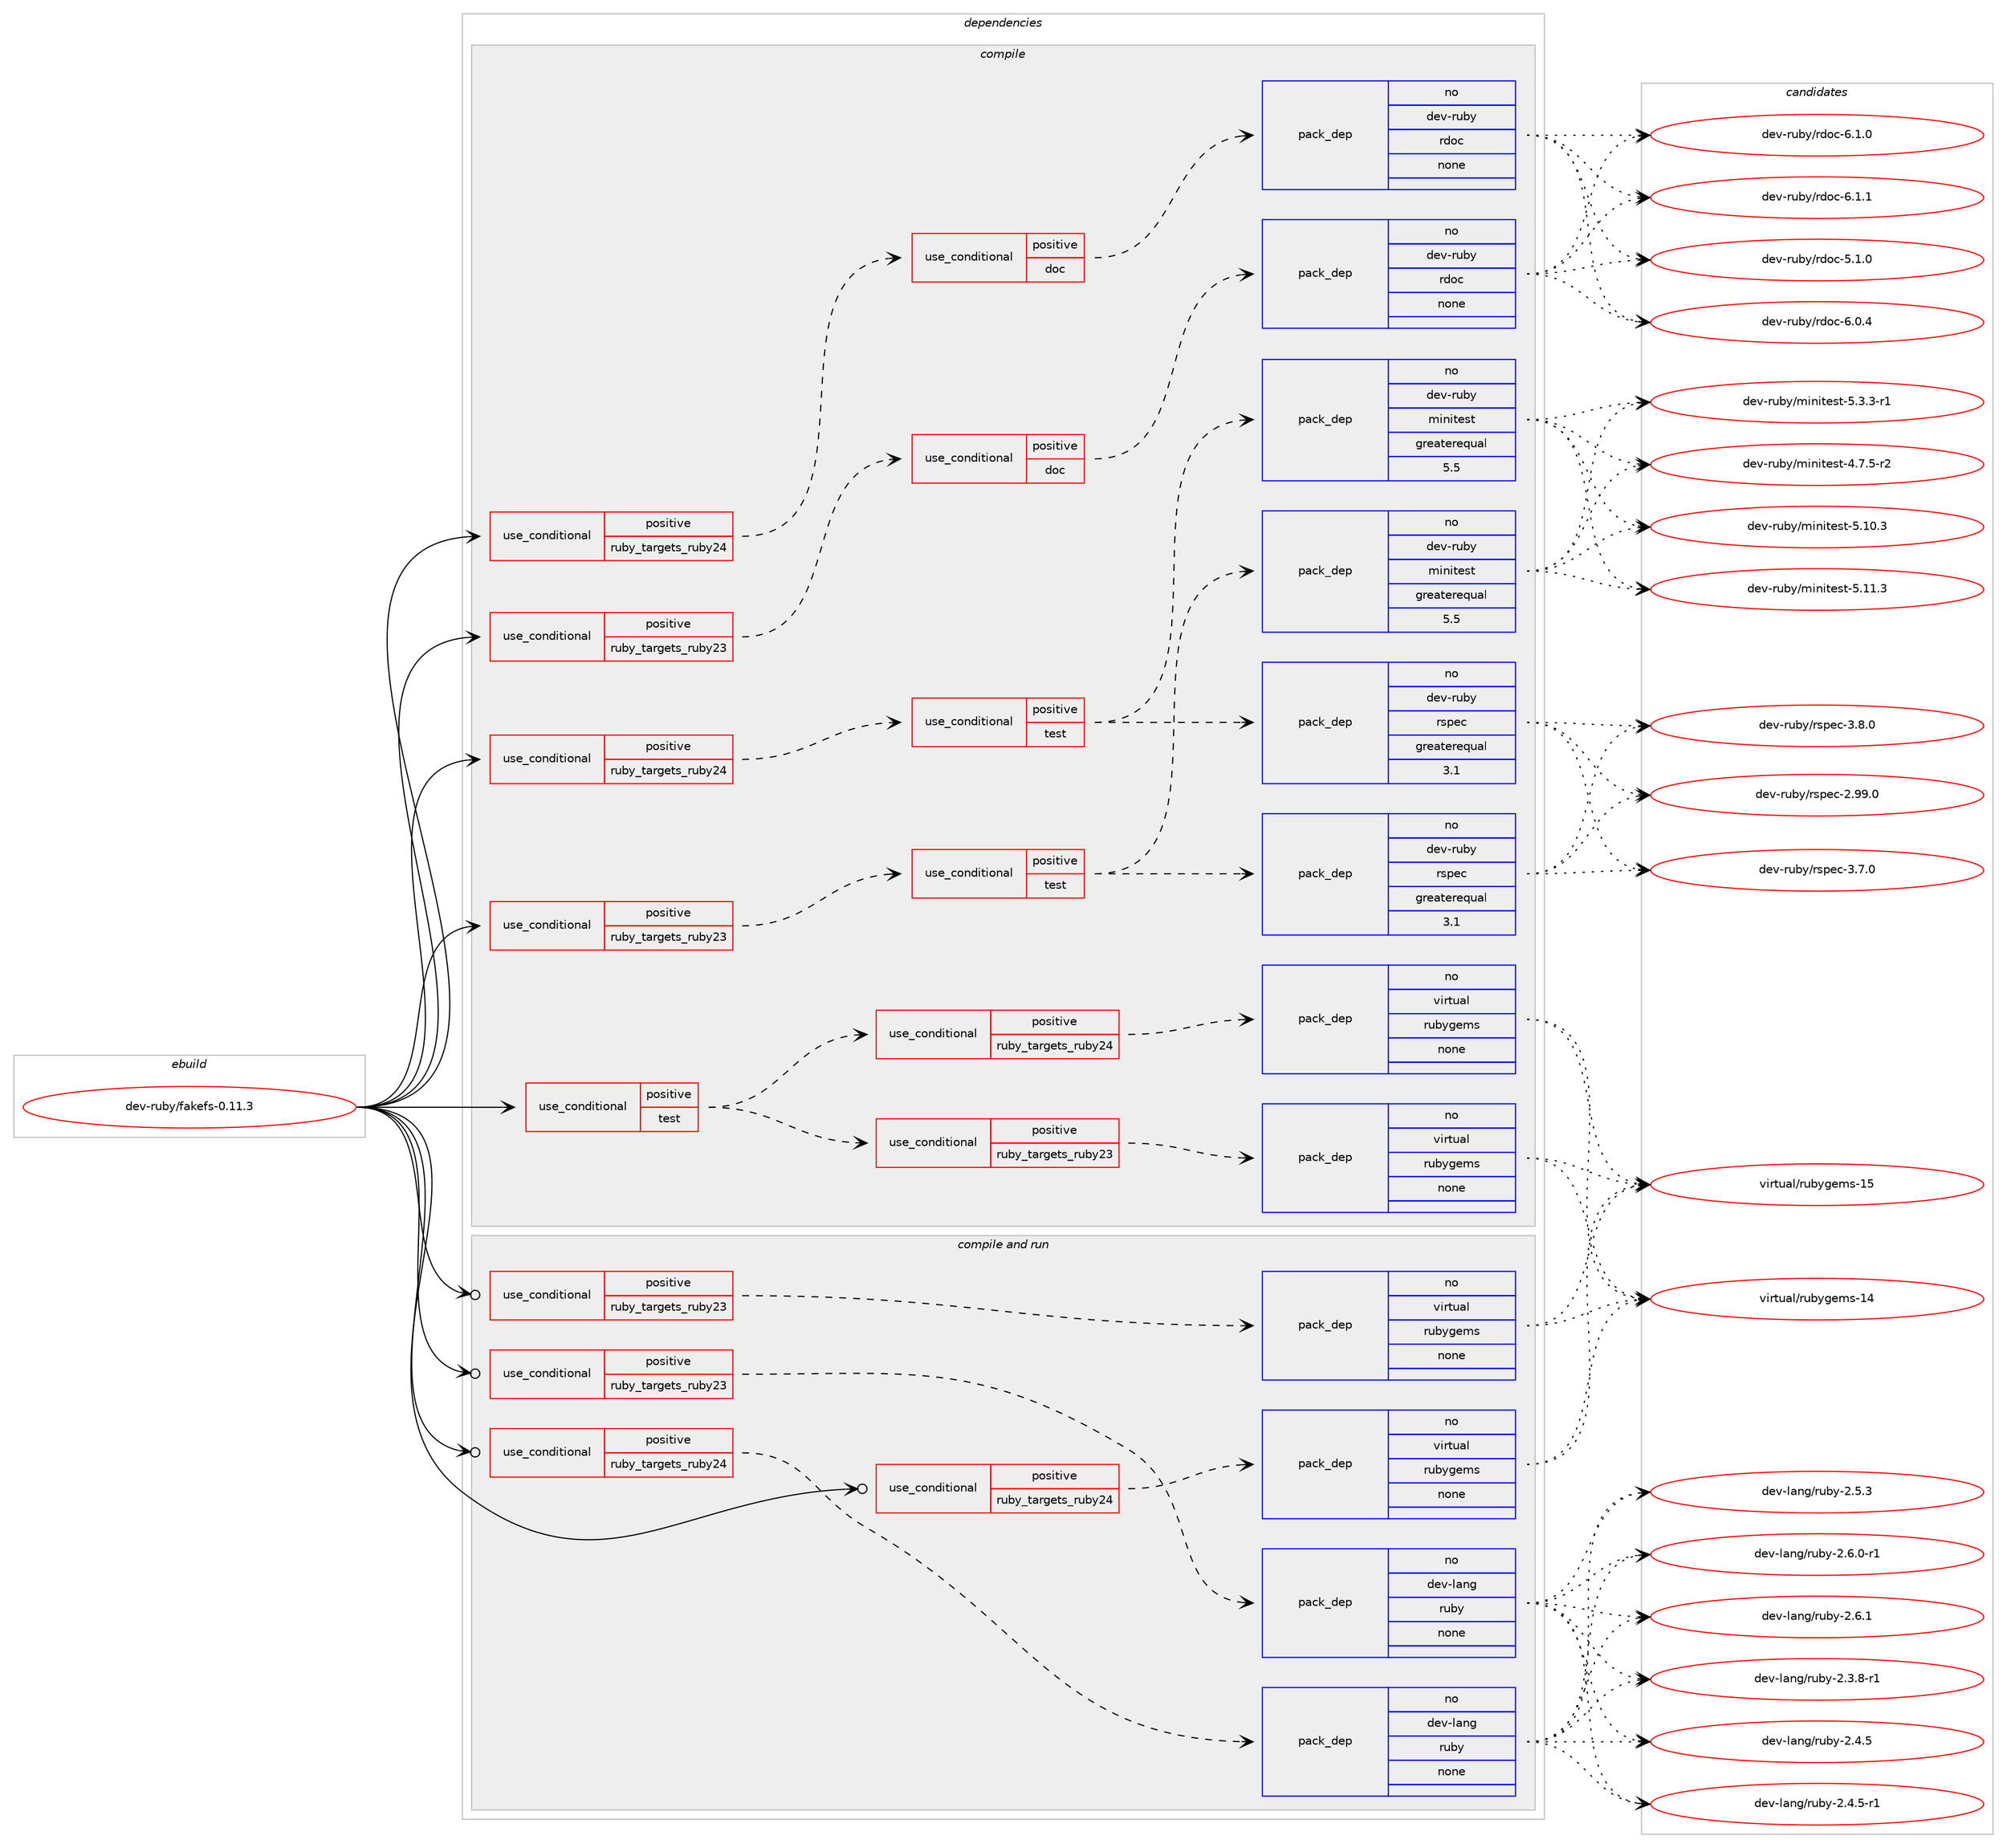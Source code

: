 digraph prolog {

# *************
# Graph options
# *************

newrank=true;
concentrate=true;
compound=true;
graph [rankdir=LR,fontname=Helvetica,fontsize=10,ranksep=1.5];#, ranksep=2.5, nodesep=0.2];
edge  [arrowhead=vee];
node  [fontname=Helvetica,fontsize=10];

# **********
# The ebuild
# **********

subgraph cluster_leftcol {
color=gray;
rank=same;
label=<<i>ebuild</i>>;
id [label="dev-ruby/fakefs-0.11.3", color=red, width=4, href="../dev-ruby/fakefs-0.11.3.svg"];
}

# ****************
# The dependencies
# ****************

subgraph cluster_midcol {
color=gray;
label=<<i>dependencies</i>>;
subgraph cluster_compile {
fillcolor="#eeeeee";
style=filled;
label=<<i>compile</i>>;
subgraph cond399472 {
dependency1492703 [label=<<TABLE BORDER="0" CELLBORDER="1" CELLSPACING="0" CELLPADDING="4"><TR><TD ROWSPAN="3" CELLPADDING="10">use_conditional</TD></TR><TR><TD>positive</TD></TR><TR><TD>ruby_targets_ruby23</TD></TR></TABLE>>, shape=none, color=red];
subgraph cond399473 {
dependency1492704 [label=<<TABLE BORDER="0" CELLBORDER="1" CELLSPACING="0" CELLPADDING="4"><TR><TD ROWSPAN="3" CELLPADDING="10">use_conditional</TD></TR><TR><TD>positive</TD></TR><TR><TD>doc</TD></TR></TABLE>>, shape=none, color=red];
subgraph pack1069786 {
dependency1492705 [label=<<TABLE BORDER="0" CELLBORDER="1" CELLSPACING="0" CELLPADDING="4" WIDTH="220"><TR><TD ROWSPAN="6" CELLPADDING="30">pack_dep</TD></TR><TR><TD WIDTH="110">no</TD></TR><TR><TD>dev-ruby</TD></TR><TR><TD>rdoc</TD></TR><TR><TD>none</TD></TR><TR><TD></TD></TR></TABLE>>, shape=none, color=blue];
}
dependency1492704:e -> dependency1492705:w [weight=20,style="dashed",arrowhead="vee"];
}
dependency1492703:e -> dependency1492704:w [weight=20,style="dashed",arrowhead="vee"];
}
id:e -> dependency1492703:w [weight=20,style="solid",arrowhead="vee"];
subgraph cond399474 {
dependency1492706 [label=<<TABLE BORDER="0" CELLBORDER="1" CELLSPACING="0" CELLPADDING="4"><TR><TD ROWSPAN="3" CELLPADDING="10">use_conditional</TD></TR><TR><TD>positive</TD></TR><TR><TD>ruby_targets_ruby23</TD></TR></TABLE>>, shape=none, color=red];
subgraph cond399475 {
dependency1492707 [label=<<TABLE BORDER="0" CELLBORDER="1" CELLSPACING="0" CELLPADDING="4"><TR><TD ROWSPAN="3" CELLPADDING="10">use_conditional</TD></TR><TR><TD>positive</TD></TR><TR><TD>test</TD></TR></TABLE>>, shape=none, color=red];
subgraph pack1069787 {
dependency1492708 [label=<<TABLE BORDER="0" CELLBORDER="1" CELLSPACING="0" CELLPADDING="4" WIDTH="220"><TR><TD ROWSPAN="6" CELLPADDING="30">pack_dep</TD></TR><TR><TD WIDTH="110">no</TD></TR><TR><TD>dev-ruby</TD></TR><TR><TD>rspec</TD></TR><TR><TD>greaterequal</TD></TR><TR><TD>3.1</TD></TR></TABLE>>, shape=none, color=blue];
}
dependency1492707:e -> dependency1492708:w [weight=20,style="dashed",arrowhead="vee"];
subgraph pack1069788 {
dependency1492709 [label=<<TABLE BORDER="0" CELLBORDER="1" CELLSPACING="0" CELLPADDING="4" WIDTH="220"><TR><TD ROWSPAN="6" CELLPADDING="30">pack_dep</TD></TR><TR><TD WIDTH="110">no</TD></TR><TR><TD>dev-ruby</TD></TR><TR><TD>minitest</TD></TR><TR><TD>greaterequal</TD></TR><TR><TD>5.5</TD></TR></TABLE>>, shape=none, color=blue];
}
dependency1492707:e -> dependency1492709:w [weight=20,style="dashed",arrowhead="vee"];
}
dependency1492706:e -> dependency1492707:w [weight=20,style="dashed",arrowhead="vee"];
}
id:e -> dependency1492706:w [weight=20,style="solid",arrowhead="vee"];
subgraph cond399476 {
dependency1492710 [label=<<TABLE BORDER="0" CELLBORDER="1" CELLSPACING="0" CELLPADDING="4"><TR><TD ROWSPAN="3" CELLPADDING="10">use_conditional</TD></TR><TR><TD>positive</TD></TR><TR><TD>ruby_targets_ruby24</TD></TR></TABLE>>, shape=none, color=red];
subgraph cond399477 {
dependency1492711 [label=<<TABLE BORDER="0" CELLBORDER="1" CELLSPACING="0" CELLPADDING="4"><TR><TD ROWSPAN="3" CELLPADDING="10">use_conditional</TD></TR><TR><TD>positive</TD></TR><TR><TD>doc</TD></TR></TABLE>>, shape=none, color=red];
subgraph pack1069789 {
dependency1492712 [label=<<TABLE BORDER="0" CELLBORDER="1" CELLSPACING="0" CELLPADDING="4" WIDTH="220"><TR><TD ROWSPAN="6" CELLPADDING="30">pack_dep</TD></TR><TR><TD WIDTH="110">no</TD></TR><TR><TD>dev-ruby</TD></TR><TR><TD>rdoc</TD></TR><TR><TD>none</TD></TR><TR><TD></TD></TR></TABLE>>, shape=none, color=blue];
}
dependency1492711:e -> dependency1492712:w [weight=20,style="dashed",arrowhead="vee"];
}
dependency1492710:e -> dependency1492711:w [weight=20,style="dashed",arrowhead="vee"];
}
id:e -> dependency1492710:w [weight=20,style="solid",arrowhead="vee"];
subgraph cond399478 {
dependency1492713 [label=<<TABLE BORDER="0" CELLBORDER="1" CELLSPACING="0" CELLPADDING="4"><TR><TD ROWSPAN="3" CELLPADDING="10">use_conditional</TD></TR><TR><TD>positive</TD></TR><TR><TD>ruby_targets_ruby24</TD></TR></TABLE>>, shape=none, color=red];
subgraph cond399479 {
dependency1492714 [label=<<TABLE BORDER="0" CELLBORDER="1" CELLSPACING="0" CELLPADDING="4"><TR><TD ROWSPAN="3" CELLPADDING="10">use_conditional</TD></TR><TR><TD>positive</TD></TR><TR><TD>test</TD></TR></TABLE>>, shape=none, color=red];
subgraph pack1069790 {
dependency1492715 [label=<<TABLE BORDER="0" CELLBORDER="1" CELLSPACING="0" CELLPADDING="4" WIDTH="220"><TR><TD ROWSPAN="6" CELLPADDING="30">pack_dep</TD></TR><TR><TD WIDTH="110">no</TD></TR><TR><TD>dev-ruby</TD></TR><TR><TD>rspec</TD></TR><TR><TD>greaterequal</TD></TR><TR><TD>3.1</TD></TR></TABLE>>, shape=none, color=blue];
}
dependency1492714:e -> dependency1492715:w [weight=20,style="dashed",arrowhead="vee"];
subgraph pack1069791 {
dependency1492716 [label=<<TABLE BORDER="0" CELLBORDER="1" CELLSPACING="0" CELLPADDING="4" WIDTH="220"><TR><TD ROWSPAN="6" CELLPADDING="30">pack_dep</TD></TR><TR><TD WIDTH="110">no</TD></TR><TR><TD>dev-ruby</TD></TR><TR><TD>minitest</TD></TR><TR><TD>greaterequal</TD></TR><TR><TD>5.5</TD></TR></TABLE>>, shape=none, color=blue];
}
dependency1492714:e -> dependency1492716:w [weight=20,style="dashed",arrowhead="vee"];
}
dependency1492713:e -> dependency1492714:w [weight=20,style="dashed",arrowhead="vee"];
}
id:e -> dependency1492713:w [weight=20,style="solid",arrowhead="vee"];
subgraph cond399480 {
dependency1492717 [label=<<TABLE BORDER="0" CELLBORDER="1" CELLSPACING="0" CELLPADDING="4"><TR><TD ROWSPAN="3" CELLPADDING="10">use_conditional</TD></TR><TR><TD>positive</TD></TR><TR><TD>test</TD></TR></TABLE>>, shape=none, color=red];
subgraph cond399481 {
dependency1492718 [label=<<TABLE BORDER="0" CELLBORDER="1" CELLSPACING="0" CELLPADDING="4"><TR><TD ROWSPAN="3" CELLPADDING="10">use_conditional</TD></TR><TR><TD>positive</TD></TR><TR><TD>ruby_targets_ruby23</TD></TR></TABLE>>, shape=none, color=red];
subgraph pack1069792 {
dependency1492719 [label=<<TABLE BORDER="0" CELLBORDER="1" CELLSPACING="0" CELLPADDING="4" WIDTH="220"><TR><TD ROWSPAN="6" CELLPADDING="30">pack_dep</TD></TR><TR><TD WIDTH="110">no</TD></TR><TR><TD>virtual</TD></TR><TR><TD>rubygems</TD></TR><TR><TD>none</TD></TR><TR><TD></TD></TR></TABLE>>, shape=none, color=blue];
}
dependency1492718:e -> dependency1492719:w [weight=20,style="dashed",arrowhead="vee"];
}
dependency1492717:e -> dependency1492718:w [weight=20,style="dashed",arrowhead="vee"];
subgraph cond399482 {
dependency1492720 [label=<<TABLE BORDER="0" CELLBORDER="1" CELLSPACING="0" CELLPADDING="4"><TR><TD ROWSPAN="3" CELLPADDING="10">use_conditional</TD></TR><TR><TD>positive</TD></TR><TR><TD>ruby_targets_ruby24</TD></TR></TABLE>>, shape=none, color=red];
subgraph pack1069793 {
dependency1492721 [label=<<TABLE BORDER="0" CELLBORDER="1" CELLSPACING="0" CELLPADDING="4" WIDTH="220"><TR><TD ROWSPAN="6" CELLPADDING="30">pack_dep</TD></TR><TR><TD WIDTH="110">no</TD></TR><TR><TD>virtual</TD></TR><TR><TD>rubygems</TD></TR><TR><TD>none</TD></TR><TR><TD></TD></TR></TABLE>>, shape=none, color=blue];
}
dependency1492720:e -> dependency1492721:w [weight=20,style="dashed",arrowhead="vee"];
}
dependency1492717:e -> dependency1492720:w [weight=20,style="dashed",arrowhead="vee"];
}
id:e -> dependency1492717:w [weight=20,style="solid",arrowhead="vee"];
}
subgraph cluster_compileandrun {
fillcolor="#eeeeee";
style=filled;
label=<<i>compile and run</i>>;
subgraph cond399483 {
dependency1492722 [label=<<TABLE BORDER="0" CELLBORDER="1" CELLSPACING="0" CELLPADDING="4"><TR><TD ROWSPAN="3" CELLPADDING="10">use_conditional</TD></TR><TR><TD>positive</TD></TR><TR><TD>ruby_targets_ruby23</TD></TR></TABLE>>, shape=none, color=red];
subgraph pack1069794 {
dependency1492723 [label=<<TABLE BORDER="0" CELLBORDER="1" CELLSPACING="0" CELLPADDING="4" WIDTH="220"><TR><TD ROWSPAN="6" CELLPADDING="30">pack_dep</TD></TR><TR><TD WIDTH="110">no</TD></TR><TR><TD>dev-lang</TD></TR><TR><TD>ruby</TD></TR><TR><TD>none</TD></TR><TR><TD></TD></TR></TABLE>>, shape=none, color=blue];
}
dependency1492722:e -> dependency1492723:w [weight=20,style="dashed",arrowhead="vee"];
}
id:e -> dependency1492722:w [weight=20,style="solid",arrowhead="odotvee"];
subgraph cond399484 {
dependency1492724 [label=<<TABLE BORDER="0" CELLBORDER="1" CELLSPACING="0" CELLPADDING="4"><TR><TD ROWSPAN="3" CELLPADDING="10">use_conditional</TD></TR><TR><TD>positive</TD></TR><TR><TD>ruby_targets_ruby23</TD></TR></TABLE>>, shape=none, color=red];
subgraph pack1069795 {
dependency1492725 [label=<<TABLE BORDER="0" CELLBORDER="1" CELLSPACING="0" CELLPADDING="4" WIDTH="220"><TR><TD ROWSPAN="6" CELLPADDING="30">pack_dep</TD></TR><TR><TD WIDTH="110">no</TD></TR><TR><TD>virtual</TD></TR><TR><TD>rubygems</TD></TR><TR><TD>none</TD></TR><TR><TD></TD></TR></TABLE>>, shape=none, color=blue];
}
dependency1492724:e -> dependency1492725:w [weight=20,style="dashed",arrowhead="vee"];
}
id:e -> dependency1492724:w [weight=20,style="solid",arrowhead="odotvee"];
subgraph cond399485 {
dependency1492726 [label=<<TABLE BORDER="0" CELLBORDER="1" CELLSPACING="0" CELLPADDING="4"><TR><TD ROWSPAN="3" CELLPADDING="10">use_conditional</TD></TR><TR><TD>positive</TD></TR><TR><TD>ruby_targets_ruby24</TD></TR></TABLE>>, shape=none, color=red];
subgraph pack1069796 {
dependency1492727 [label=<<TABLE BORDER="0" CELLBORDER="1" CELLSPACING="0" CELLPADDING="4" WIDTH="220"><TR><TD ROWSPAN="6" CELLPADDING="30">pack_dep</TD></TR><TR><TD WIDTH="110">no</TD></TR><TR><TD>dev-lang</TD></TR><TR><TD>ruby</TD></TR><TR><TD>none</TD></TR><TR><TD></TD></TR></TABLE>>, shape=none, color=blue];
}
dependency1492726:e -> dependency1492727:w [weight=20,style="dashed",arrowhead="vee"];
}
id:e -> dependency1492726:w [weight=20,style="solid",arrowhead="odotvee"];
subgraph cond399486 {
dependency1492728 [label=<<TABLE BORDER="0" CELLBORDER="1" CELLSPACING="0" CELLPADDING="4"><TR><TD ROWSPAN="3" CELLPADDING="10">use_conditional</TD></TR><TR><TD>positive</TD></TR><TR><TD>ruby_targets_ruby24</TD></TR></TABLE>>, shape=none, color=red];
subgraph pack1069797 {
dependency1492729 [label=<<TABLE BORDER="0" CELLBORDER="1" CELLSPACING="0" CELLPADDING="4" WIDTH="220"><TR><TD ROWSPAN="6" CELLPADDING="30">pack_dep</TD></TR><TR><TD WIDTH="110">no</TD></TR><TR><TD>virtual</TD></TR><TR><TD>rubygems</TD></TR><TR><TD>none</TD></TR><TR><TD></TD></TR></TABLE>>, shape=none, color=blue];
}
dependency1492728:e -> dependency1492729:w [weight=20,style="dashed",arrowhead="vee"];
}
id:e -> dependency1492728:w [weight=20,style="solid",arrowhead="odotvee"];
}
subgraph cluster_run {
fillcolor="#eeeeee";
style=filled;
label=<<i>run</i>>;
}
}

# **************
# The candidates
# **************

subgraph cluster_choices {
rank=same;
color=gray;
label=<<i>candidates</i>>;

subgraph choice1069786 {
color=black;
nodesep=1;
choice10010111845114117981214711410011199455346494648 [label="dev-ruby/rdoc-5.1.0", color=red, width=4,href="../dev-ruby/rdoc-5.1.0.svg"];
choice10010111845114117981214711410011199455446484652 [label="dev-ruby/rdoc-6.0.4", color=red, width=4,href="../dev-ruby/rdoc-6.0.4.svg"];
choice10010111845114117981214711410011199455446494648 [label="dev-ruby/rdoc-6.1.0", color=red, width=4,href="../dev-ruby/rdoc-6.1.0.svg"];
choice10010111845114117981214711410011199455446494649 [label="dev-ruby/rdoc-6.1.1", color=red, width=4,href="../dev-ruby/rdoc-6.1.1.svg"];
dependency1492705:e -> choice10010111845114117981214711410011199455346494648:w [style=dotted,weight="100"];
dependency1492705:e -> choice10010111845114117981214711410011199455446484652:w [style=dotted,weight="100"];
dependency1492705:e -> choice10010111845114117981214711410011199455446494648:w [style=dotted,weight="100"];
dependency1492705:e -> choice10010111845114117981214711410011199455446494649:w [style=dotted,weight="100"];
}
subgraph choice1069787 {
color=black;
nodesep=1;
choice1001011184511411798121471141151121019945504657574648 [label="dev-ruby/rspec-2.99.0", color=red, width=4,href="../dev-ruby/rspec-2.99.0.svg"];
choice10010111845114117981214711411511210199455146554648 [label="dev-ruby/rspec-3.7.0", color=red, width=4,href="../dev-ruby/rspec-3.7.0.svg"];
choice10010111845114117981214711411511210199455146564648 [label="dev-ruby/rspec-3.8.0", color=red, width=4,href="../dev-ruby/rspec-3.8.0.svg"];
dependency1492708:e -> choice1001011184511411798121471141151121019945504657574648:w [style=dotted,weight="100"];
dependency1492708:e -> choice10010111845114117981214711411511210199455146554648:w [style=dotted,weight="100"];
dependency1492708:e -> choice10010111845114117981214711411511210199455146564648:w [style=dotted,weight="100"];
}
subgraph choice1069788 {
color=black;
nodesep=1;
choice1001011184511411798121471091051101051161011151164552465546534511450 [label="dev-ruby/minitest-4.7.5-r2", color=red, width=4,href="../dev-ruby/minitest-4.7.5-r2.svg"];
choice10010111845114117981214710910511010511610111511645534649484651 [label="dev-ruby/minitest-5.10.3", color=red, width=4,href="../dev-ruby/minitest-5.10.3.svg"];
choice10010111845114117981214710910511010511610111511645534649494651 [label="dev-ruby/minitest-5.11.3", color=red, width=4,href="../dev-ruby/minitest-5.11.3.svg"];
choice1001011184511411798121471091051101051161011151164553465146514511449 [label="dev-ruby/minitest-5.3.3-r1", color=red, width=4,href="../dev-ruby/minitest-5.3.3-r1.svg"];
dependency1492709:e -> choice1001011184511411798121471091051101051161011151164552465546534511450:w [style=dotted,weight="100"];
dependency1492709:e -> choice10010111845114117981214710910511010511610111511645534649484651:w [style=dotted,weight="100"];
dependency1492709:e -> choice10010111845114117981214710910511010511610111511645534649494651:w [style=dotted,weight="100"];
dependency1492709:e -> choice1001011184511411798121471091051101051161011151164553465146514511449:w [style=dotted,weight="100"];
}
subgraph choice1069789 {
color=black;
nodesep=1;
choice10010111845114117981214711410011199455346494648 [label="dev-ruby/rdoc-5.1.0", color=red, width=4,href="../dev-ruby/rdoc-5.1.0.svg"];
choice10010111845114117981214711410011199455446484652 [label="dev-ruby/rdoc-6.0.4", color=red, width=4,href="../dev-ruby/rdoc-6.0.4.svg"];
choice10010111845114117981214711410011199455446494648 [label="dev-ruby/rdoc-6.1.0", color=red, width=4,href="../dev-ruby/rdoc-6.1.0.svg"];
choice10010111845114117981214711410011199455446494649 [label="dev-ruby/rdoc-6.1.1", color=red, width=4,href="../dev-ruby/rdoc-6.1.1.svg"];
dependency1492712:e -> choice10010111845114117981214711410011199455346494648:w [style=dotted,weight="100"];
dependency1492712:e -> choice10010111845114117981214711410011199455446484652:w [style=dotted,weight="100"];
dependency1492712:e -> choice10010111845114117981214711410011199455446494648:w [style=dotted,weight="100"];
dependency1492712:e -> choice10010111845114117981214711410011199455446494649:w [style=dotted,weight="100"];
}
subgraph choice1069790 {
color=black;
nodesep=1;
choice1001011184511411798121471141151121019945504657574648 [label="dev-ruby/rspec-2.99.0", color=red, width=4,href="../dev-ruby/rspec-2.99.0.svg"];
choice10010111845114117981214711411511210199455146554648 [label="dev-ruby/rspec-3.7.0", color=red, width=4,href="../dev-ruby/rspec-3.7.0.svg"];
choice10010111845114117981214711411511210199455146564648 [label="dev-ruby/rspec-3.8.0", color=red, width=4,href="../dev-ruby/rspec-3.8.0.svg"];
dependency1492715:e -> choice1001011184511411798121471141151121019945504657574648:w [style=dotted,weight="100"];
dependency1492715:e -> choice10010111845114117981214711411511210199455146554648:w [style=dotted,weight="100"];
dependency1492715:e -> choice10010111845114117981214711411511210199455146564648:w [style=dotted,weight="100"];
}
subgraph choice1069791 {
color=black;
nodesep=1;
choice1001011184511411798121471091051101051161011151164552465546534511450 [label="dev-ruby/minitest-4.7.5-r2", color=red, width=4,href="../dev-ruby/minitest-4.7.5-r2.svg"];
choice10010111845114117981214710910511010511610111511645534649484651 [label="dev-ruby/minitest-5.10.3", color=red, width=4,href="../dev-ruby/minitest-5.10.3.svg"];
choice10010111845114117981214710910511010511610111511645534649494651 [label="dev-ruby/minitest-5.11.3", color=red, width=4,href="../dev-ruby/minitest-5.11.3.svg"];
choice1001011184511411798121471091051101051161011151164553465146514511449 [label="dev-ruby/minitest-5.3.3-r1", color=red, width=4,href="../dev-ruby/minitest-5.3.3-r1.svg"];
dependency1492716:e -> choice1001011184511411798121471091051101051161011151164552465546534511450:w [style=dotted,weight="100"];
dependency1492716:e -> choice10010111845114117981214710910511010511610111511645534649484651:w [style=dotted,weight="100"];
dependency1492716:e -> choice10010111845114117981214710910511010511610111511645534649494651:w [style=dotted,weight="100"];
dependency1492716:e -> choice1001011184511411798121471091051101051161011151164553465146514511449:w [style=dotted,weight="100"];
}
subgraph choice1069792 {
color=black;
nodesep=1;
choice118105114116117971084711411798121103101109115454952 [label="virtual/rubygems-14", color=red, width=4,href="../virtual/rubygems-14.svg"];
choice118105114116117971084711411798121103101109115454953 [label="virtual/rubygems-15", color=red, width=4,href="../virtual/rubygems-15.svg"];
dependency1492719:e -> choice118105114116117971084711411798121103101109115454952:w [style=dotted,weight="100"];
dependency1492719:e -> choice118105114116117971084711411798121103101109115454953:w [style=dotted,weight="100"];
}
subgraph choice1069793 {
color=black;
nodesep=1;
choice118105114116117971084711411798121103101109115454952 [label="virtual/rubygems-14", color=red, width=4,href="../virtual/rubygems-14.svg"];
choice118105114116117971084711411798121103101109115454953 [label="virtual/rubygems-15", color=red, width=4,href="../virtual/rubygems-15.svg"];
dependency1492721:e -> choice118105114116117971084711411798121103101109115454952:w [style=dotted,weight="100"];
dependency1492721:e -> choice118105114116117971084711411798121103101109115454953:w [style=dotted,weight="100"];
}
subgraph choice1069794 {
color=black;
nodesep=1;
choice100101118451089711010347114117981214550465146564511449 [label="dev-lang/ruby-2.3.8-r1", color=red, width=4,href="../dev-lang/ruby-2.3.8-r1.svg"];
choice10010111845108971101034711411798121455046524653 [label="dev-lang/ruby-2.4.5", color=red, width=4,href="../dev-lang/ruby-2.4.5.svg"];
choice100101118451089711010347114117981214550465246534511449 [label="dev-lang/ruby-2.4.5-r1", color=red, width=4,href="../dev-lang/ruby-2.4.5-r1.svg"];
choice10010111845108971101034711411798121455046534651 [label="dev-lang/ruby-2.5.3", color=red, width=4,href="../dev-lang/ruby-2.5.3.svg"];
choice100101118451089711010347114117981214550465446484511449 [label="dev-lang/ruby-2.6.0-r1", color=red, width=4,href="../dev-lang/ruby-2.6.0-r1.svg"];
choice10010111845108971101034711411798121455046544649 [label="dev-lang/ruby-2.6.1", color=red, width=4,href="../dev-lang/ruby-2.6.1.svg"];
dependency1492723:e -> choice100101118451089711010347114117981214550465146564511449:w [style=dotted,weight="100"];
dependency1492723:e -> choice10010111845108971101034711411798121455046524653:w [style=dotted,weight="100"];
dependency1492723:e -> choice100101118451089711010347114117981214550465246534511449:w [style=dotted,weight="100"];
dependency1492723:e -> choice10010111845108971101034711411798121455046534651:w [style=dotted,weight="100"];
dependency1492723:e -> choice100101118451089711010347114117981214550465446484511449:w [style=dotted,weight="100"];
dependency1492723:e -> choice10010111845108971101034711411798121455046544649:w [style=dotted,weight="100"];
}
subgraph choice1069795 {
color=black;
nodesep=1;
choice118105114116117971084711411798121103101109115454952 [label="virtual/rubygems-14", color=red, width=4,href="../virtual/rubygems-14.svg"];
choice118105114116117971084711411798121103101109115454953 [label="virtual/rubygems-15", color=red, width=4,href="../virtual/rubygems-15.svg"];
dependency1492725:e -> choice118105114116117971084711411798121103101109115454952:w [style=dotted,weight="100"];
dependency1492725:e -> choice118105114116117971084711411798121103101109115454953:w [style=dotted,weight="100"];
}
subgraph choice1069796 {
color=black;
nodesep=1;
choice100101118451089711010347114117981214550465146564511449 [label="dev-lang/ruby-2.3.8-r1", color=red, width=4,href="../dev-lang/ruby-2.3.8-r1.svg"];
choice10010111845108971101034711411798121455046524653 [label="dev-lang/ruby-2.4.5", color=red, width=4,href="../dev-lang/ruby-2.4.5.svg"];
choice100101118451089711010347114117981214550465246534511449 [label="dev-lang/ruby-2.4.5-r1", color=red, width=4,href="../dev-lang/ruby-2.4.5-r1.svg"];
choice10010111845108971101034711411798121455046534651 [label="dev-lang/ruby-2.5.3", color=red, width=4,href="../dev-lang/ruby-2.5.3.svg"];
choice100101118451089711010347114117981214550465446484511449 [label="dev-lang/ruby-2.6.0-r1", color=red, width=4,href="../dev-lang/ruby-2.6.0-r1.svg"];
choice10010111845108971101034711411798121455046544649 [label="dev-lang/ruby-2.6.1", color=red, width=4,href="../dev-lang/ruby-2.6.1.svg"];
dependency1492727:e -> choice100101118451089711010347114117981214550465146564511449:w [style=dotted,weight="100"];
dependency1492727:e -> choice10010111845108971101034711411798121455046524653:w [style=dotted,weight="100"];
dependency1492727:e -> choice100101118451089711010347114117981214550465246534511449:w [style=dotted,weight="100"];
dependency1492727:e -> choice10010111845108971101034711411798121455046534651:w [style=dotted,weight="100"];
dependency1492727:e -> choice100101118451089711010347114117981214550465446484511449:w [style=dotted,weight="100"];
dependency1492727:e -> choice10010111845108971101034711411798121455046544649:w [style=dotted,weight="100"];
}
subgraph choice1069797 {
color=black;
nodesep=1;
choice118105114116117971084711411798121103101109115454952 [label="virtual/rubygems-14", color=red, width=4,href="../virtual/rubygems-14.svg"];
choice118105114116117971084711411798121103101109115454953 [label="virtual/rubygems-15", color=red, width=4,href="../virtual/rubygems-15.svg"];
dependency1492729:e -> choice118105114116117971084711411798121103101109115454952:w [style=dotted,weight="100"];
dependency1492729:e -> choice118105114116117971084711411798121103101109115454953:w [style=dotted,weight="100"];
}
}

}
